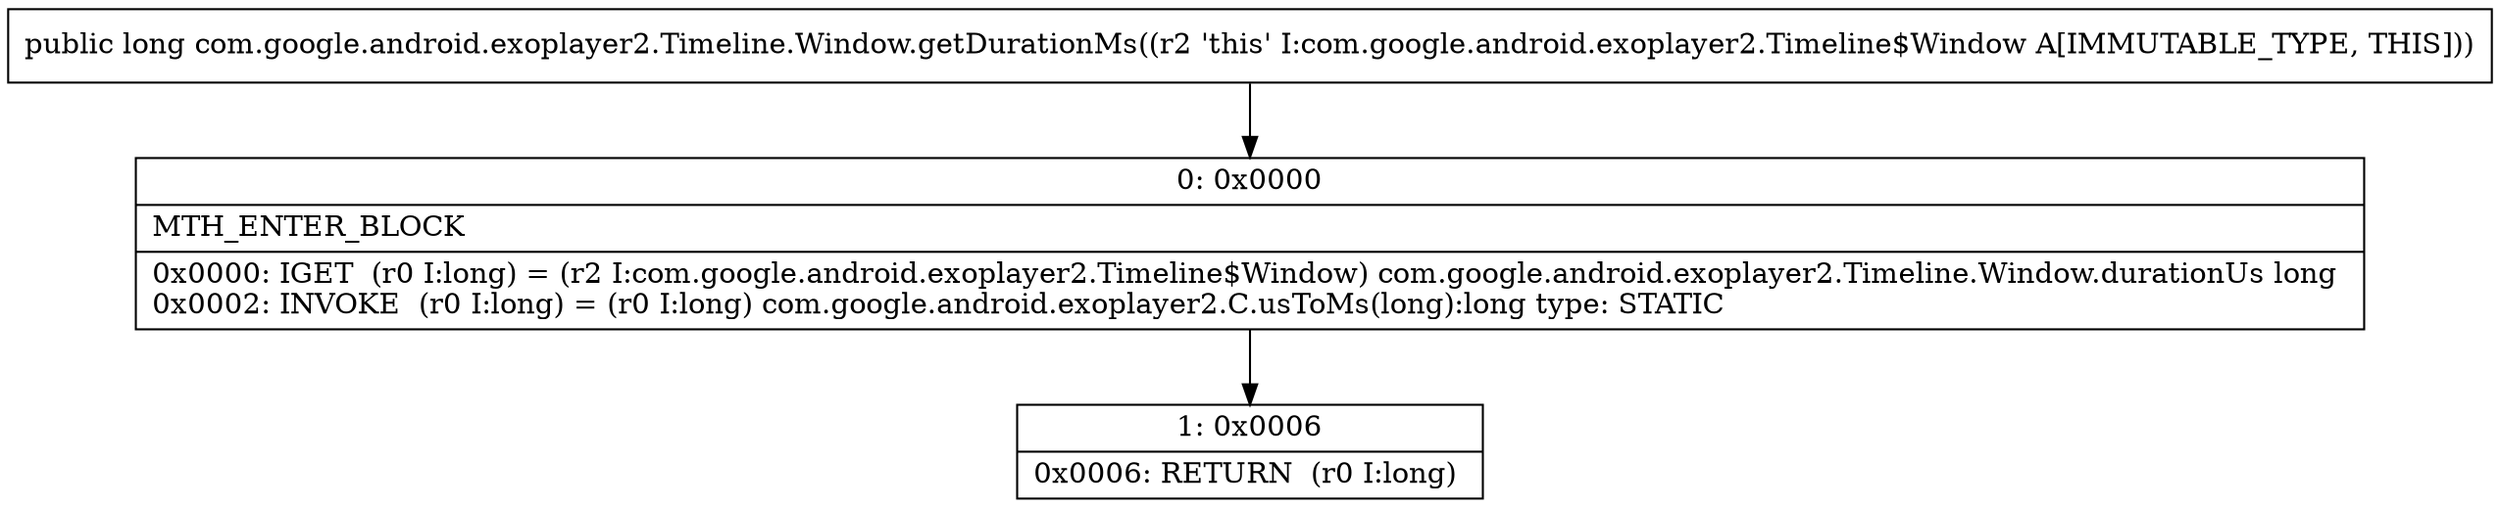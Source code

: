 digraph "CFG forcom.google.android.exoplayer2.Timeline.Window.getDurationMs()J" {
Node_0 [shape=record,label="{0\:\ 0x0000|MTH_ENTER_BLOCK\l|0x0000: IGET  (r0 I:long) = (r2 I:com.google.android.exoplayer2.Timeline$Window) com.google.android.exoplayer2.Timeline.Window.durationUs long \l0x0002: INVOKE  (r0 I:long) = (r0 I:long) com.google.android.exoplayer2.C.usToMs(long):long type: STATIC \l}"];
Node_1 [shape=record,label="{1\:\ 0x0006|0x0006: RETURN  (r0 I:long) \l}"];
MethodNode[shape=record,label="{public long com.google.android.exoplayer2.Timeline.Window.getDurationMs((r2 'this' I:com.google.android.exoplayer2.Timeline$Window A[IMMUTABLE_TYPE, THIS])) }"];
MethodNode -> Node_0;
Node_0 -> Node_1;
}

